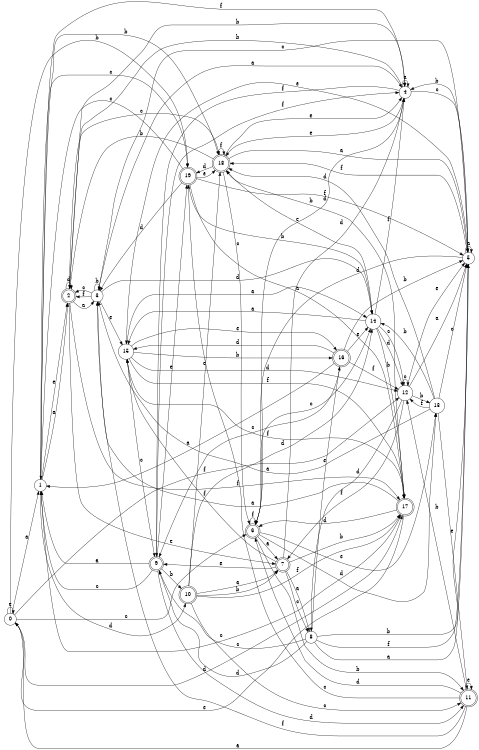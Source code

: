digraph n16_5 {
__start0 [label="" shape="none"];

rankdir=LR;
size="8,5";

s0 [style="filled", color="black", fillcolor="white" shape="circle", label="0"];
s1 [style="filled", color="black", fillcolor="white" shape="circle", label="1"];
s2 [style="rounded,filled", color="black", fillcolor="white" shape="doublecircle", label="2"];
s3 [style="filled", color="black", fillcolor="white" shape="circle", label="3"];
s4 [style="filled", color="black", fillcolor="white" shape="circle", label="4"];
s5 [style="filled", color="black", fillcolor="white" shape="circle", label="5"];
s6 [style="rounded,filled", color="black", fillcolor="white" shape="doublecircle", label="6"];
s7 [style="rounded,filled", color="black", fillcolor="white" shape="doublecircle", label="7"];
s8 [style="filled", color="black", fillcolor="white" shape="circle", label="8"];
s9 [style="rounded,filled", color="black", fillcolor="white" shape="doublecircle", label="9"];
s10 [style="rounded,filled", color="black", fillcolor="white" shape="doublecircle", label="10"];
s11 [style="rounded,filled", color="black", fillcolor="white" shape="doublecircle", label="11"];
s12 [style="filled", color="black", fillcolor="white" shape="circle", label="12"];
s13 [style="filled", color="black", fillcolor="white" shape="circle", label="13"];
s14 [style="filled", color="black", fillcolor="white" shape="circle", label="14"];
s15 [style="filled", color="black", fillcolor="white" shape="circle", label="15"];
s16 [style="rounded,filled", color="black", fillcolor="white" shape="doublecircle", label="16"];
s17 [style="rounded,filled", color="black", fillcolor="white" shape="doublecircle", label="17"];
s18 [style="rounded,filled", color="black", fillcolor="white" shape="doublecircle", label="18"];
s19 [style="rounded,filled", color="black", fillcolor="white" shape="doublecircle", label="19"];
s0 -> s1 [label="a"];
s0 -> s19 [label="b"];
s0 -> s6 [label="c"];
s0 -> s17 [label="d"];
s0 -> s0 [label="e"];
s0 -> s12 [label="f"];
s1 -> s2 [label="a"];
s1 -> s18 [label="b"];
s1 -> s19 [label="c"];
s1 -> s10 [label="d"];
s1 -> s2 [label="e"];
s1 -> s4 [label="f"];
s2 -> s3 [label="a"];
s2 -> s4 [label="b"];
s2 -> s18 [label="c"];
s2 -> s2 [label="d"];
s2 -> s7 [label="e"];
s2 -> s17 [label="f"];
s3 -> s4 [label="a"];
s3 -> s3 [label="b"];
s3 -> s2 [label="c"];
s3 -> s14 [label="d"];
s3 -> s15 [label="e"];
s3 -> s2 [label="f"];
s4 -> s4 [label="a"];
s4 -> s2 [label="b"];
s4 -> s5 [label="c"];
s4 -> s6 [label="d"];
s4 -> s18 [label="e"];
s4 -> s9 [label="f"];
s5 -> s5 [label="a"];
s5 -> s4 [label="b"];
s5 -> s3 [label="c"];
s5 -> s6 [label="d"];
s5 -> s15 [label="e"];
s5 -> s18 [label="f"];
s6 -> s7 [label="a"];
s6 -> s11 [label="b"];
s6 -> s14 [label="c"];
s6 -> s13 [label="d"];
s6 -> s13 [label="e"];
s6 -> s6 [label="f"];
s7 -> s8 [label="a"];
s7 -> s17 [label="b"];
s7 -> s8 [label="c"];
s7 -> s4 [label="d"];
s7 -> s9 [label="e"];
s7 -> s15 [label="f"];
s8 -> s5 [label="a"];
s8 -> s5 [label="b"];
s8 -> s9 [label="c"];
s8 -> s9 [label="d"];
s8 -> s16 [label="e"];
s8 -> s5 [label="f"];
s9 -> s1 [label="a"];
s9 -> s10 [label="b"];
s9 -> s1 [label="c"];
s9 -> s11 [label="d"];
s9 -> s19 [label="e"];
s9 -> s4 [label="f"];
s10 -> s7 [label="a"];
s10 -> s7 [label="b"];
s10 -> s11 [label="c"];
s10 -> s14 [label="d"];
s10 -> s18 [label="e"];
s10 -> s17 [label="f"];
s11 -> s0 [label="a"];
s11 -> s12 [label="b"];
s11 -> s19 [label="c"];
s11 -> s6 [label="d"];
s11 -> s11 [label="e"];
s11 -> s3 [label="f"];
s12 -> s5 [label="a"];
s12 -> s13 [label="b"];
s12 -> s12 [label="c"];
s12 -> s8 [label="d"];
s12 -> s5 [label="e"];
s12 -> s7 [label="f"];
s13 -> s3 [label="a"];
s13 -> s14 [label="b"];
s13 -> s5 [label="c"];
s13 -> s18 [label="d"];
s13 -> s11 [label="e"];
s13 -> s12 [label="f"];
s14 -> s15 [label="a"];
s14 -> s17 [label="b"];
s14 -> s12 [label="c"];
s14 -> s12 [label="d"];
s14 -> s18 [label="e"];
s14 -> s4 [label="f"];
s15 -> s14 [label="a"];
s15 -> s16 [label="b"];
s15 -> s9 [label="c"];
s15 -> s12 [label="d"];
s15 -> s16 [label="e"];
s15 -> s17 [label="f"];
s16 -> s1 [label="a"];
s16 -> s5 [label="b"];
s16 -> s9 [label="c"];
s16 -> s15 [label="d"];
s16 -> s14 [label="e"];
s16 -> s12 [label="f"];
s17 -> s3 [label="a"];
s17 -> s18 [label="b"];
s17 -> s1 [label="c"];
s17 -> s6 [label="d"];
s17 -> s0 [label="e"];
s17 -> s15 [label="f"];
s18 -> s5 [label="a"];
s18 -> s2 [label="b"];
s18 -> s6 [label="c"];
s18 -> s19 [label="d"];
s18 -> s4 [label="e"];
s18 -> s18 [label="f"];
s19 -> s17 [label="a"];
s19 -> s14 [label="b"];
s19 -> s1 [label="c"];
s19 -> s3 [label="d"];
s19 -> s18 [label="e"];
s19 -> s5 [label="f"];

}